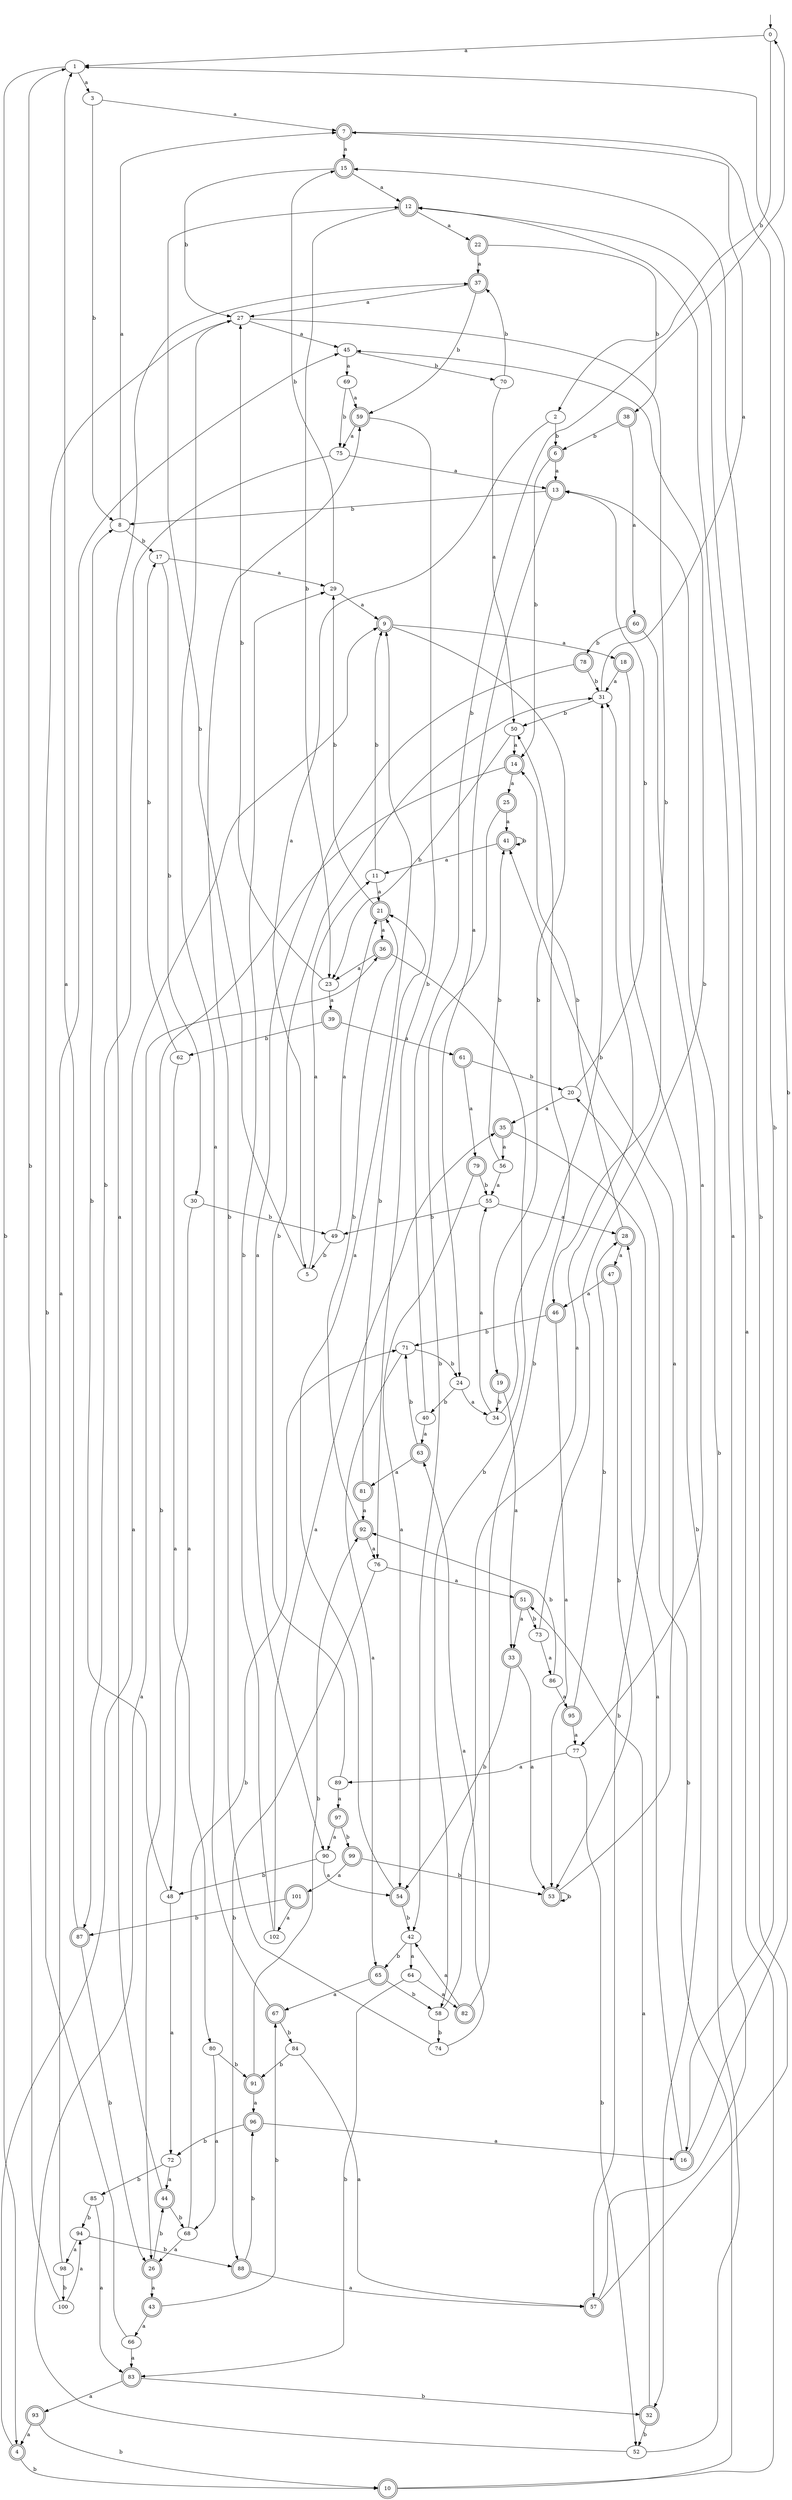 digraph RandomDFA {
  __start0 [label="", shape=none];
  __start0 -> 0 [label=""];
  0 [shape=circle]
  0 -> 1 [label="a"]
  0 -> 2 [label="b"]
  1
  1 -> 3 [label="a"]
  1 -> 4 [label="b"]
  2
  2 -> 5 [label="a"]
  2 -> 6 [label="b"]
  3
  3 -> 7 [label="a"]
  3 -> 8 [label="b"]
  4 [shape=doublecircle]
  4 -> 9 [label="a"]
  4 -> 10 [label="b"]
  5
  5 -> 11 [label="a"]
  5 -> 12 [label="b"]
  6 [shape=doublecircle]
  6 -> 13 [label="a"]
  6 -> 14 [label="b"]
  7 [shape=doublecircle]
  7 -> 15 [label="a"]
  7 -> 16 [label="b"]
  8
  8 -> 7 [label="a"]
  8 -> 17 [label="b"]
  9 [shape=doublecircle]
  9 -> 18 [label="a"]
  9 -> 19 [label="b"]
  10 [shape=doublecircle]
  10 -> 12 [label="a"]
  10 -> 20 [label="b"]
  11
  11 -> 21 [label="a"]
  11 -> 9 [label="b"]
  12 [shape=doublecircle]
  12 -> 22 [label="a"]
  12 -> 23 [label="b"]
  13 [shape=doublecircle]
  13 -> 24 [label="a"]
  13 -> 8 [label="b"]
  14 [shape=doublecircle]
  14 -> 25 [label="a"]
  14 -> 26 [label="b"]
  15 [shape=doublecircle]
  15 -> 12 [label="a"]
  15 -> 27 [label="b"]
  16 [shape=doublecircle]
  16 -> 28 [label="a"]
  16 -> 1 [label="b"]
  17
  17 -> 29 [label="a"]
  17 -> 30 [label="b"]
  18 [shape=doublecircle]
  18 -> 31 [label="a"]
  18 -> 32 [label="b"]
  19 [shape=doublecircle]
  19 -> 33 [label="a"]
  19 -> 34 [label="b"]
  20
  20 -> 35 [label="a"]
  20 -> 13 [label="b"]
  21 [shape=doublecircle]
  21 -> 36 [label="a"]
  21 -> 29 [label="b"]
  22 [shape=doublecircle]
  22 -> 37 [label="a"]
  22 -> 38 [label="b"]
  23
  23 -> 39 [label="a"]
  23 -> 27 [label="b"]
  24
  24 -> 34 [label="a"]
  24 -> 40 [label="b"]
  25 [shape=doublecircle]
  25 -> 41 [label="a"]
  25 -> 42 [label="b"]
  26 [shape=doublecircle]
  26 -> 43 [label="a"]
  26 -> 44 [label="b"]
  27
  27 -> 45 [label="a"]
  27 -> 46 [label="b"]
  28 [shape=doublecircle]
  28 -> 47 [label="a"]
  28 -> 14 [label="b"]
  29
  29 -> 9 [label="a"]
  29 -> 15 [label="b"]
  30
  30 -> 48 [label="a"]
  30 -> 49 [label="b"]
  31
  31 -> 7 [label="a"]
  31 -> 50 [label="b"]
  32 [shape=doublecircle]
  32 -> 51 [label="a"]
  32 -> 52 [label="b"]
  33 [shape=doublecircle]
  33 -> 53 [label="a"]
  33 -> 54 [label="b"]
  34
  34 -> 55 [label="a"]
  34 -> 31 [label="b"]
  35 [shape=doublecircle]
  35 -> 56 [label="a"]
  35 -> 57 [label="b"]
  36 [shape=doublecircle]
  36 -> 23 [label="a"]
  36 -> 58 [label="b"]
  37 [shape=doublecircle]
  37 -> 27 [label="a"]
  37 -> 59 [label="b"]
  38 [shape=doublecircle]
  38 -> 60 [label="a"]
  38 -> 6 [label="b"]
  39 [shape=doublecircle]
  39 -> 61 [label="a"]
  39 -> 62 [label="b"]
  40
  40 -> 63 [label="a"]
  40 -> 0 [label="b"]
  41 [shape=doublecircle]
  41 -> 11 [label="a"]
  41 -> 41 [label="b"]
  42
  42 -> 64 [label="a"]
  42 -> 65 [label="b"]
  43 [shape=doublecircle]
  43 -> 66 [label="a"]
  43 -> 67 [label="b"]
  44 [shape=doublecircle]
  44 -> 37 [label="a"]
  44 -> 68 [label="b"]
  45
  45 -> 69 [label="a"]
  45 -> 70 [label="b"]
  46 [shape=doublecircle]
  46 -> 53 [label="a"]
  46 -> 71 [label="b"]
  47 [shape=doublecircle]
  47 -> 46 [label="a"]
  47 -> 53 [label="b"]
  48
  48 -> 72 [label="a"]
  48 -> 8 [label="b"]
  49
  49 -> 21 [label="a"]
  49 -> 5 [label="b"]
  50
  50 -> 14 [label="a"]
  50 -> 23 [label="b"]
  51 [shape=doublecircle]
  51 -> 33 [label="a"]
  51 -> 73 [label="b"]
  52
  52 -> 36 [label="a"]
  52 -> 13 [label="b"]
  53 [shape=doublecircle]
  53 -> 41 [label="a"]
  53 -> 53 [label="b"]
  54 [shape=doublecircle]
  54 -> 9 [label="a"]
  54 -> 42 [label="b"]
  55
  55 -> 28 [label="a"]
  55 -> 49 [label="b"]
  56
  56 -> 55 [label="a"]
  56 -> 41 [label="b"]
  57 [shape=doublecircle]
  57 -> 12 [label="a"]
  57 -> 15 [label="b"]
  58
  58 -> 31 [label="a"]
  58 -> 74 [label="b"]
  59 [shape=doublecircle]
  59 -> 75 [label="a"]
  59 -> 76 [label="b"]
  60 [shape=doublecircle]
  60 -> 77 [label="a"]
  60 -> 78 [label="b"]
  61 [shape=doublecircle]
  61 -> 79 [label="a"]
  61 -> 20 [label="b"]
  62
  62 -> 80 [label="a"]
  62 -> 17 [label="b"]
  63 [shape=doublecircle]
  63 -> 81 [label="a"]
  63 -> 71 [label="b"]
  64
  64 -> 82 [label="a"]
  64 -> 83 [label="b"]
  65 [shape=doublecircle]
  65 -> 67 [label="a"]
  65 -> 58 [label="b"]
  66
  66 -> 83 [label="a"]
  66 -> 27 [label="b"]
  67 [shape=doublecircle]
  67 -> 27 [label="a"]
  67 -> 84 [label="b"]
  68
  68 -> 26 [label="a"]
  68 -> 71 [label="b"]
  69
  69 -> 59 [label="a"]
  69 -> 75 [label="b"]
  70
  70 -> 50 [label="a"]
  70 -> 37 [label="b"]
  71
  71 -> 65 [label="a"]
  71 -> 24 [label="b"]
  72
  72 -> 44 [label="a"]
  72 -> 85 [label="b"]
  73
  73 -> 86 [label="a"]
  73 -> 45 [label="b"]
  74
  74 -> 63 [label="a"]
  74 -> 59 [label="b"]
  75
  75 -> 13 [label="a"]
  75 -> 87 [label="b"]
  76
  76 -> 51 [label="a"]
  76 -> 88 [label="b"]
  77
  77 -> 89 [label="a"]
  77 -> 52 [label="b"]
  78 [shape=doublecircle]
  78 -> 90 [label="a"]
  78 -> 31 [label="b"]
  79 [shape=doublecircle]
  79 -> 54 [label="a"]
  79 -> 55 [label="b"]
  80
  80 -> 68 [label="a"]
  80 -> 91 [label="b"]
  81 [shape=doublecircle]
  81 -> 92 [label="a"]
  81 -> 21 [label="b"]
  82 [shape=doublecircle]
  82 -> 42 [label="a"]
  82 -> 50 [label="b"]
  83 [shape=doublecircle]
  83 -> 93 [label="a"]
  83 -> 32 [label="b"]
  84
  84 -> 57 [label="a"]
  84 -> 91 [label="b"]
  85
  85 -> 83 [label="a"]
  85 -> 94 [label="b"]
  86
  86 -> 95 [label="a"]
  86 -> 92 [label="b"]
  87 [shape=doublecircle]
  87 -> 1 [label="a"]
  87 -> 26 [label="b"]
  88 [shape=doublecircle]
  88 -> 57 [label="a"]
  88 -> 96 [label="b"]
  89
  89 -> 97 [label="a"]
  89 -> 31 [label="b"]
  90
  90 -> 54 [label="a"]
  90 -> 48 [label="b"]
  91 [shape=doublecircle]
  91 -> 96 [label="a"]
  91 -> 92 [label="b"]
  92 [shape=doublecircle]
  92 -> 76 [label="a"]
  92 -> 21 [label="b"]
  93 [shape=doublecircle]
  93 -> 4 [label="a"]
  93 -> 10 [label="b"]
  94
  94 -> 98 [label="a"]
  94 -> 88 [label="b"]
  95 [shape=doublecircle]
  95 -> 77 [label="a"]
  95 -> 28 [label="b"]
  96 [shape=doublecircle]
  96 -> 16 [label="a"]
  96 -> 72 [label="b"]
  97 [shape=doublecircle]
  97 -> 90 [label="a"]
  97 -> 99 [label="b"]
  98
  98 -> 45 [label="a"]
  98 -> 100 [label="b"]
  99 [shape=doublecircle]
  99 -> 101 [label="a"]
  99 -> 53 [label="b"]
  100
  100 -> 94 [label="a"]
  100 -> 1 [label="b"]
  101 [shape=doublecircle]
  101 -> 102 [label="a"]
  101 -> 87 [label="b"]
  102
  102 -> 35 [label="a"]
  102 -> 29 [label="b"]
}
